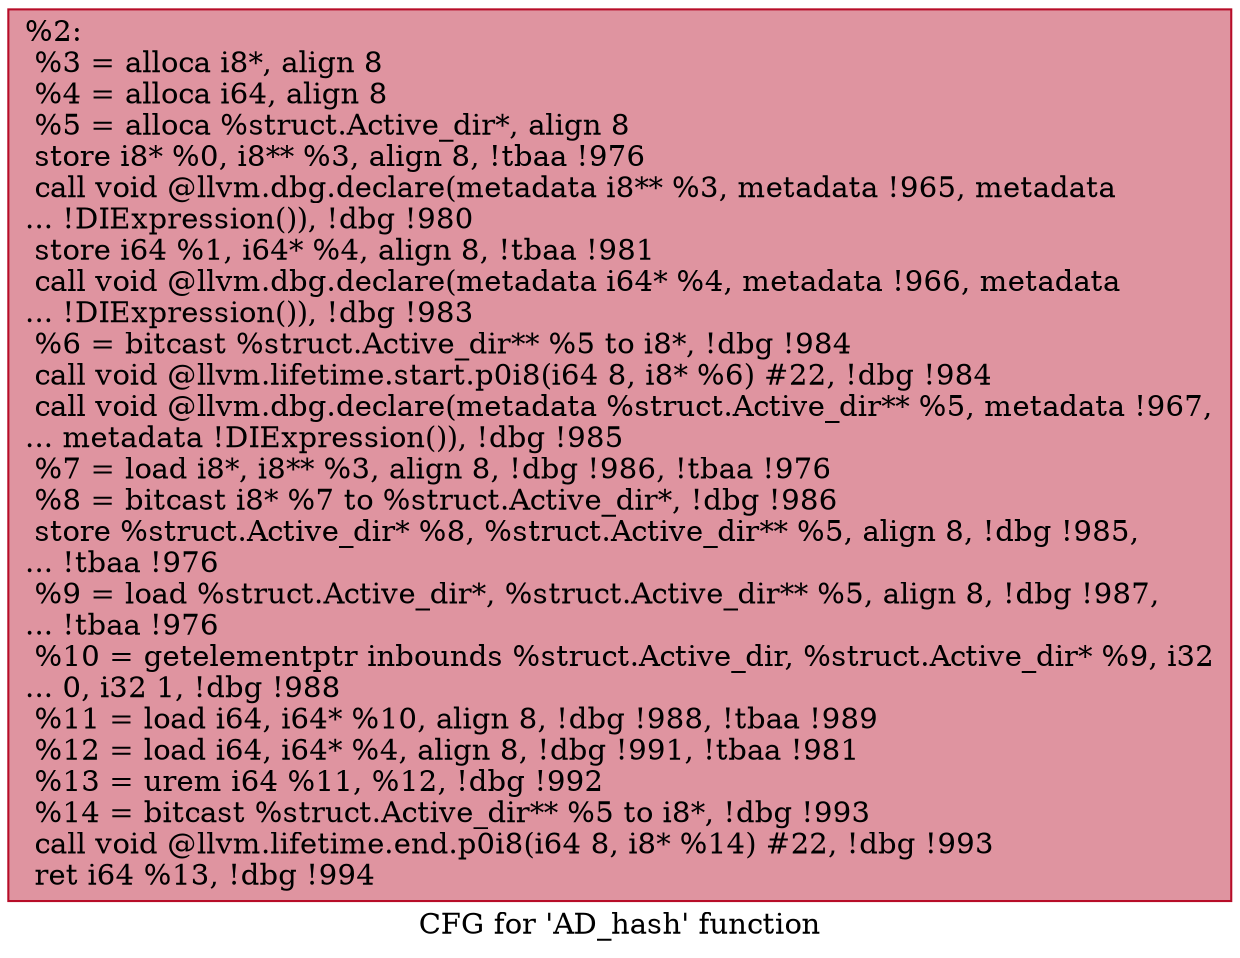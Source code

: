 digraph "CFG for 'AD_hash' function" {
	label="CFG for 'AD_hash' function";

	Node0x2130be0 [shape=record,color="#b70d28ff", style=filled, fillcolor="#b70d2870",label="{%2:\l  %3 = alloca i8*, align 8\l  %4 = alloca i64, align 8\l  %5 = alloca %struct.Active_dir*, align 8\l  store i8* %0, i8** %3, align 8, !tbaa !976\l  call void @llvm.dbg.declare(metadata i8** %3, metadata !965, metadata\l... !DIExpression()), !dbg !980\l  store i64 %1, i64* %4, align 8, !tbaa !981\l  call void @llvm.dbg.declare(metadata i64* %4, metadata !966, metadata\l... !DIExpression()), !dbg !983\l  %6 = bitcast %struct.Active_dir** %5 to i8*, !dbg !984\l  call void @llvm.lifetime.start.p0i8(i64 8, i8* %6) #22, !dbg !984\l  call void @llvm.dbg.declare(metadata %struct.Active_dir** %5, metadata !967,\l... metadata !DIExpression()), !dbg !985\l  %7 = load i8*, i8** %3, align 8, !dbg !986, !tbaa !976\l  %8 = bitcast i8* %7 to %struct.Active_dir*, !dbg !986\l  store %struct.Active_dir* %8, %struct.Active_dir** %5, align 8, !dbg !985,\l... !tbaa !976\l  %9 = load %struct.Active_dir*, %struct.Active_dir** %5, align 8, !dbg !987,\l... !tbaa !976\l  %10 = getelementptr inbounds %struct.Active_dir, %struct.Active_dir* %9, i32\l... 0, i32 1, !dbg !988\l  %11 = load i64, i64* %10, align 8, !dbg !988, !tbaa !989\l  %12 = load i64, i64* %4, align 8, !dbg !991, !tbaa !981\l  %13 = urem i64 %11, %12, !dbg !992\l  %14 = bitcast %struct.Active_dir** %5 to i8*, !dbg !993\l  call void @llvm.lifetime.end.p0i8(i64 8, i8* %14) #22, !dbg !993\l  ret i64 %13, !dbg !994\l}"];
}
